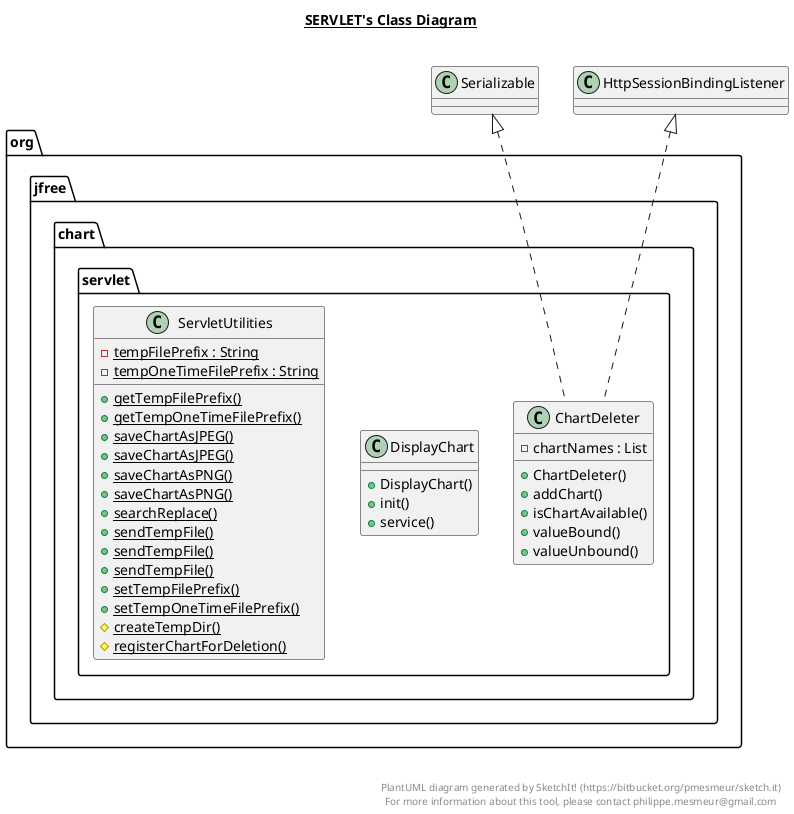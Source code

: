 @startuml

title __SERVLET's Class Diagram__\n

  namespace org.jfree.chart {
    namespace servlet {
      class org.jfree.chart.servlet.ChartDeleter {
          - chartNames : List
          + ChartDeleter()
          + addChart()
          + isChartAvailable()
          + valueBound()
          + valueUnbound()
      }
    }
  }
  

  namespace org.jfree.chart {
    namespace servlet {
      class org.jfree.chart.servlet.DisplayChart {
          + DisplayChart()
          + init()
          + service()
      }
    }
  }
  

  namespace org.jfree.chart {
    namespace servlet {
      class org.jfree.chart.servlet.ServletUtilities {
          {static} - tempFilePrefix : String
          {static} - tempOneTimeFilePrefix : String
          {static} + getTempFilePrefix()
          {static} + getTempOneTimeFilePrefix()
          {static} + saveChartAsJPEG()
          {static} + saveChartAsJPEG()
          {static} + saveChartAsPNG()
          {static} + saveChartAsPNG()
          {static} + searchReplace()
          {static} + sendTempFile()
          {static} + sendTempFile()
          {static} + sendTempFile()
          {static} + setTempFilePrefix()
          {static} + setTempOneTimeFilePrefix()
          {static} # createTempDir()
          {static} # registerChartForDeletion()
      }
    }
  }
  

  org.jfree.chart.servlet.ChartDeleter .up.|> HttpSessionBindingListener
  org.jfree.chart.servlet.ChartDeleter .up.|> Serializable


right footer


PlantUML diagram generated by SketchIt! (https://bitbucket.org/pmesmeur/sketch.it)
For more information about this tool, please contact philippe.mesmeur@gmail.com
endfooter

@enduml
